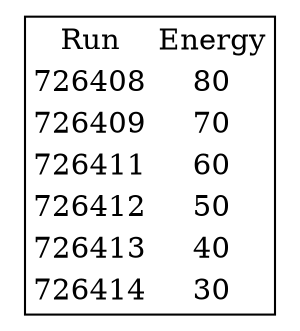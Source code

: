 digraph structs {
node [shape=plaintext]
struct1 [label=<
<TABLE BORDER="1" CELLBORDER="0" CELLSPACING="1">

<tr><td>Run</td><td>Energy</td></tr>
<tr><td>726408</td><td>80</td></tr>
<tr><td>726409</td><td>70</td></tr>
<tr><td>726411</td><td>60</td></tr>
<tr><td>726412</td><td>50</td></tr>
<tr><td>726413</td><td>40</td></tr>
<tr><td>726414</td><td>30</td></tr>
</TABLE>
>];
}